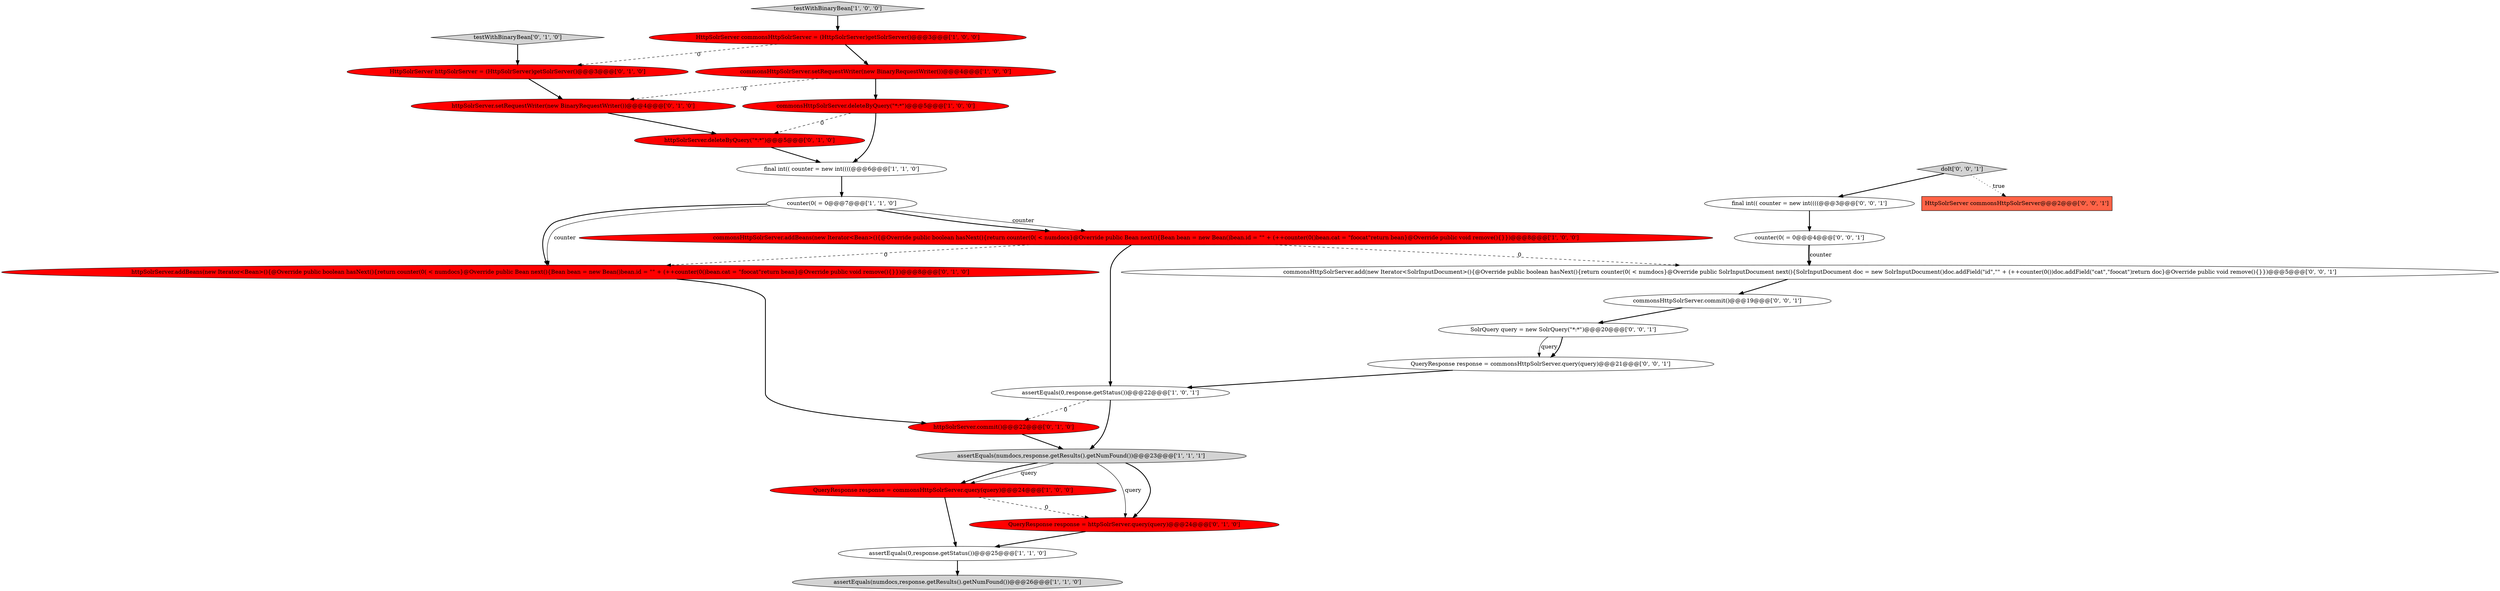 digraph {
11 [style = filled, label = "QueryResponse response = commonsHttpSolrServer.query(query)@@@24@@@['1', '0', '0']", fillcolor = red, shape = ellipse image = "AAA1AAABBB1BBB"];
17 [style = filled, label = "httpSolrServer.setRequestWriter(new BinaryRequestWriter())@@@4@@@['0', '1', '0']", fillcolor = red, shape = ellipse image = "AAA1AAABBB2BBB"];
6 [style = filled, label = "counter(0( = 0@@@7@@@['1', '1', '0']", fillcolor = white, shape = ellipse image = "AAA0AAABBB1BBB"];
16 [style = filled, label = "httpSolrServer.commit()@@@22@@@['0', '1', '0']", fillcolor = red, shape = ellipse image = "AAA1AAABBB2BBB"];
10 [style = filled, label = "commonsHttpSolrServer.setRequestWriter(new BinaryRequestWriter())@@@4@@@['1', '0', '0']", fillcolor = red, shape = ellipse image = "AAA1AAABBB1BBB"];
2 [style = filled, label = "assertEquals(0,response.getStatus())@@@25@@@['1', '1', '0']", fillcolor = white, shape = ellipse image = "AAA0AAABBB1BBB"];
3 [style = filled, label = "assertEquals(0,response.getStatus())@@@22@@@['1', '0', '1']", fillcolor = white, shape = ellipse image = "AAA0AAABBB1BBB"];
8 [style = filled, label = "commonsHttpSolrServer.addBeans(new Iterator<Bean>(){@Override public boolean hasNext(){return counter(0( < numdocs}@Override public Bean next(){Bean bean = new Bean()bean.id = \"\" + (++counter(0()bean.cat = \"foocat\"return bean}@Override public void remove(){}})@@@8@@@['1', '0', '0']", fillcolor = red, shape = ellipse image = "AAA1AAABBB1BBB"];
13 [style = filled, label = "httpSolrServer.addBeans(new Iterator<Bean>(){@Override public boolean hasNext(){return counter(0( < numdocs}@Override public Bean next(){Bean bean = new Bean()bean.id = \"\" + (++counter(0()bean.cat = \"foocat\"return bean}@Override public void remove(){}})@@@8@@@['0', '1', '0']", fillcolor = red, shape = ellipse image = "AAA1AAABBB2BBB"];
15 [style = filled, label = "httpSolrServer.deleteByQuery(\"*:*\")@@@5@@@['0', '1', '0']", fillcolor = red, shape = ellipse image = "AAA1AAABBB2BBB"];
26 [style = filled, label = "commonsHttpSolrServer.add(new Iterator<SolrInputDocument>(){@Override public boolean hasNext(){return counter(0( < numdocs}@Override public SolrInputDocument next(){SolrInputDocument doc = new SolrInputDocument()doc.addField(\"id\",\"\" + (++counter(0())doc.addField(\"cat\",\"foocat\")return doc}@Override public void remove(){}})@@@5@@@['0', '0', '1']", fillcolor = white, shape = ellipse image = "AAA0AAABBB3BBB"];
21 [style = filled, label = "SolrQuery query = new SolrQuery(\"*:*\")@@@20@@@['0', '0', '1']", fillcolor = white, shape = ellipse image = "AAA0AAABBB3BBB"];
25 [style = filled, label = "QueryResponse response = commonsHttpSolrServer.query(query)@@@21@@@['0', '0', '1']", fillcolor = white, shape = ellipse image = "AAA0AAABBB3BBB"];
14 [style = filled, label = "HttpSolrServer httpSolrServer = (HttpSolrServer)getSolrServer()@@@3@@@['0', '1', '0']", fillcolor = red, shape = ellipse image = "AAA1AAABBB2BBB"];
12 [style = filled, label = "testWithBinaryBean['0', '1', '0']", fillcolor = lightgray, shape = diamond image = "AAA0AAABBB2BBB"];
23 [style = filled, label = "commonsHttpSolrServer.commit()@@@19@@@['0', '0', '1']", fillcolor = white, shape = ellipse image = "AAA0AAABBB3BBB"];
5 [style = filled, label = "assertEquals(numdocs,response.getResults().getNumFound())@@@23@@@['1', '1', '1']", fillcolor = lightgray, shape = ellipse image = "AAA0AAABBB1BBB"];
24 [style = filled, label = "final int(( counter = new int((((@@@3@@@['0', '0', '1']", fillcolor = white, shape = ellipse image = "AAA0AAABBB3BBB"];
22 [style = filled, label = "counter(0( = 0@@@4@@@['0', '0', '1']", fillcolor = white, shape = ellipse image = "AAA0AAABBB3BBB"];
18 [style = filled, label = "QueryResponse response = httpSolrServer.query(query)@@@24@@@['0', '1', '0']", fillcolor = red, shape = ellipse image = "AAA1AAABBB2BBB"];
4 [style = filled, label = "testWithBinaryBean['1', '0', '0']", fillcolor = lightgray, shape = diamond image = "AAA0AAABBB1BBB"];
9 [style = filled, label = "commonsHttpSolrServer.deleteByQuery(\"*:*\")@@@5@@@['1', '0', '0']", fillcolor = red, shape = ellipse image = "AAA1AAABBB1BBB"];
0 [style = filled, label = "HttpSolrServer commonsHttpSolrServer = (HttpSolrServer)getSolrServer()@@@3@@@['1', '0', '0']", fillcolor = red, shape = ellipse image = "AAA1AAABBB1BBB"];
19 [style = filled, label = "doIt['0', '0', '1']", fillcolor = lightgray, shape = diamond image = "AAA0AAABBB3BBB"];
7 [style = filled, label = "final int(( counter = new int((((@@@6@@@['1', '1', '0']", fillcolor = white, shape = ellipse image = "AAA0AAABBB1BBB"];
20 [style = filled, label = "HttpSolrServer commonsHttpSolrServer@@@2@@@['0', '0', '1']", fillcolor = tomato, shape = box image = "AAA0AAABBB3BBB"];
1 [style = filled, label = "assertEquals(numdocs,response.getResults().getNumFound())@@@26@@@['1', '1', '0']", fillcolor = lightgray, shape = ellipse image = "AAA0AAABBB1BBB"];
22->26 [style = bold, label=""];
6->13 [style = solid, label="counter"];
15->7 [style = bold, label=""];
2->1 [style = bold, label=""];
19->20 [style = dotted, label="true"];
5->11 [style = solid, label="query"];
21->25 [style = solid, label="query"];
22->26 [style = solid, label="counter"];
8->3 [style = bold, label=""];
25->3 [style = bold, label=""];
14->17 [style = bold, label=""];
5->18 [style = bold, label=""];
21->25 [style = bold, label=""];
18->2 [style = bold, label=""];
9->7 [style = bold, label=""];
24->22 [style = bold, label=""];
13->16 [style = bold, label=""];
11->2 [style = bold, label=""];
6->8 [style = solid, label="counter"];
4->0 [style = bold, label=""];
8->13 [style = dashed, label="0"];
19->24 [style = bold, label=""];
0->14 [style = dashed, label="0"];
0->10 [style = bold, label=""];
3->5 [style = bold, label=""];
23->21 [style = bold, label=""];
11->18 [style = dashed, label="0"];
6->13 [style = bold, label=""];
26->23 [style = bold, label=""];
7->6 [style = bold, label=""];
6->8 [style = bold, label=""];
12->14 [style = bold, label=""];
17->15 [style = bold, label=""];
10->17 [style = dashed, label="0"];
16->5 [style = bold, label=""];
10->9 [style = bold, label=""];
5->11 [style = bold, label=""];
5->18 [style = solid, label="query"];
3->16 [style = dashed, label="0"];
9->15 [style = dashed, label="0"];
8->26 [style = dashed, label="0"];
}
